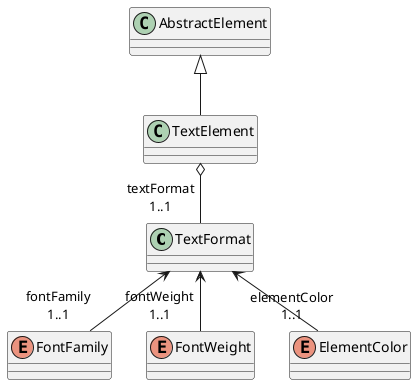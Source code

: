 @startuml

skinparam classAttributeIconSize 0
skinparam wrapWidth 400

class TextFormat
class TextElement
class AbstractElement

enum FontFamily
enum FontWeight
enum ElementColor

AbstractElement <|-- TextElement
TextElement o-- "textFormat\n1..1" TextFormat

TextFormat <-- "fontFamily\n1..1" FontFamily
TextFormat <-- "fontWeight\n1..1" FontWeight
TextFormat <-- "elementColor\n1..1" ElementColor

@enduml